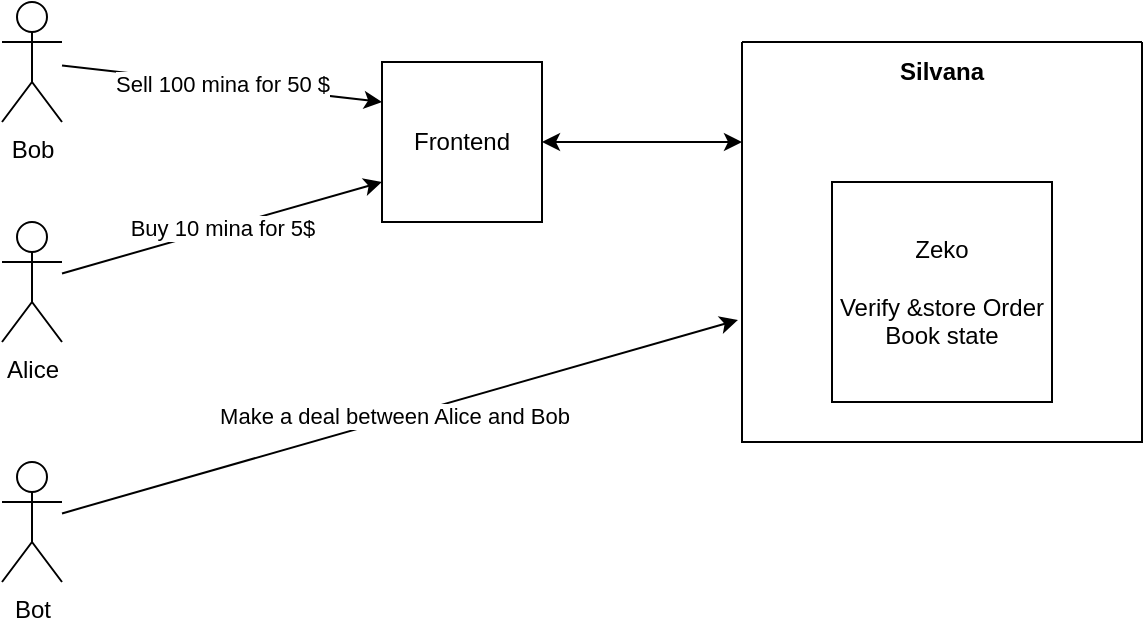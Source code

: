 <mxfile>
    <diagram id="DDbETAwPPSL47h0ydbNv" name="Page-1">
        <mxGraphModel dx="648" dy="466" grid="1" gridSize="10" guides="1" tooltips="1" connect="1" arrows="1" fold="1" page="1" pageScale="1" pageWidth="1169" pageHeight="827" math="0" shadow="0">
            <root>
                <mxCell id="0"/>
                <mxCell id="1" parent="0"/>
                <mxCell id="3" value="Bob" style="shape=umlActor;verticalLabelPosition=bottom;verticalAlign=top;html=1;outlineConnect=0;" vertex="1" parent="1">
                    <mxGeometry x="70" y="50" width="30" height="60" as="geometry"/>
                </mxCell>
                <mxCell id="10" value="Sell 100 mina for 50 $" style="endArrow=classic;html=1;entryX=0;entryY=0.25;entryDx=0;entryDy=0;" edge="1" parent="1" source="3" target="14">
                    <mxGeometry width="50" height="50" relative="1" as="geometry">
                        <mxPoint x="310" y="270" as="sourcePoint"/>
                        <mxPoint x="250" y="85" as="targetPoint"/>
                    </mxGeometry>
                </mxCell>
                <mxCell id="11" value="Alice" style="shape=umlActor;verticalLabelPosition=bottom;verticalAlign=top;html=1;outlineConnect=0;" vertex="1" parent="1">
                    <mxGeometry x="70" y="160" width="30" height="60" as="geometry"/>
                </mxCell>
                <mxCell id="12" value="Buy 10 mina for 5$" style="endArrow=classic;html=1;entryX=0;entryY=0.75;entryDx=0;entryDy=0;" edge="1" parent="1" source="11" target="14">
                    <mxGeometry width="50" height="50" relative="1" as="geometry">
                        <mxPoint x="310" y="270" as="sourcePoint"/>
                        <mxPoint x="190" y="160" as="targetPoint"/>
                    </mxGeometry>
                </mxCell>
                <mxCell id="13" value="&#xa;&#xa;Silvana" style="swimlane;startSize=0;" vertex="1" parent="1">
                    <mxGeometry x="440" y="70" width="200" height="200" as="geometry"/>
                </mxCell>
                <mxCell id="8" value="Zeko&lt;br&gt;&lt;br&gt;Verify &amp;amp;store Order Book state" style="whiteSpace=wrap;html=1;aspect=fixed;" vertex="1" parent="13">
                    <mxGeometry x="45" y="70" width="110" height="110" as="geometry"/>
                </mxCell>
                <mxCell id="14" value="Frontend" style="whiteSpace=wrap;html=1;aspect=fixed;" vertex="1" parent="1">
                    <mxGeometry x="260" y="80" width="80" height="80" as="geometry"/>
                </mxCell>
                <mxCell id="15" value="" style="endArrow=classic;startArrow=classic;html=1;exitX=1;exitY=0.5;exitDx=0;exitDy=0;entryX=0;entryY=0.25;entryDx=0;entryDy=0;" edge="1" parent="1" source="14" target="13">
                    <mxGeometry width="50" height="50" relative="1" as="geometry">
                        <mxPoint x="310" y="270" as="sourcePoint"/>
                        <mxPoint x="360" y="220" as="targetPoint"/>
                    </mxGeometry>
                </mxCell>
                <mxCell id="16" value="Bot" style="shape=umlActor;verticalLabelPosition=bottom;verticalAlign=top;html=1;outlineConnect=0;" vertex="1" parent="1">
                    <mxGeometry x="70" y="280" width="30" height="60" as="geometry"/>
                </mxCell>
                <mxCell id="17" value="" style="endArrow=classic;html=1;entryX=-0.01;entryY=0.695;entryDx=0;entryDy=0;entryPerimeter=0;" edge="1" parent="1" source="16" target="13">
                    <mxGeometry width="50" height="50" relative="1" as="geometry">
                        <mxPoint x="310" y="270" as="sourcePoint"/>
                        <mxPoint x="360" y="220" as="targetPoint"/>
                    </mxGeometry>
                </mxCell>
                <mxCell id="18" value="Make a deal between Alice and Bob" style="edgeLabel;html=1;align=center;verticalAlign=middle;resizable=0;points=[];" vertex="1" connectable="0" parent="17">
                    <mxGeometry x="-0.02" y="2" relative="1" as="geometry">
                        <mxPoint as="offset"/>
                    </mxGeometry>
                </mxCell>
            </root>
        </mxGraphModel>
    </diagram>
</mxfile>
